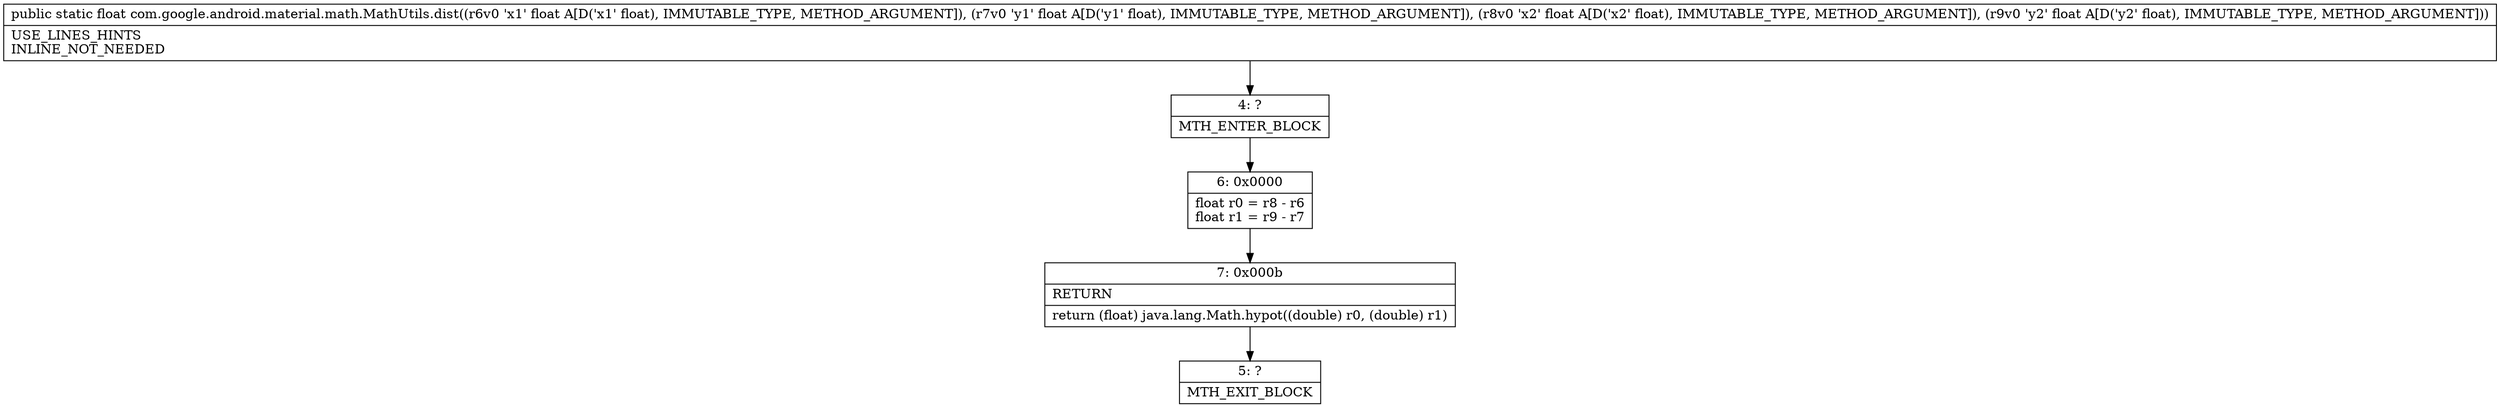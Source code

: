 digraph "CFG forcom.google.android.material.math.MathUtils.dist(FFFF)F" {
Node_4 [shape=record,label="{4\:\ ?|MTH_ENTER_BLOCK\l}"];
Node_6 [shape=record,label="{6\:\ 0x0000|float r0 = r8 \- r6\lfloat r1 = r9 \- r7\l}"];
Node_7 [shape=record,label="{7\:\ 0x000b|RETURN\l|return (float) java.lang.Math.hypot((double) r0, (double) r1)\l}"];
Node_5 [shape=record,label="{5\:\ ?|MTH_EXIT_BLOCK\l}"];
MethodNode[shape=record,label="{public static float com.google.android.material.math.MathUtils.dist((r6v0 'x1' float A[D('x1' float), IMMUTABLE_TYPE, METHOD_ARGUMENT]), (r7v0 'y1' float A[D('y1' float), IMMUTABLE_TYPE, METHOD_ARGUMENT]), (r8v0 'x2' float A[D('x2' float), IMMUTABLE_TYPE, METHOD_ARGUMENT]), (r9v0 'y2' float A[D('y2' float), IMMUTABLE_TYPE, METHOD_ARGUMENT]))  | USE_LINES_HINTS\lINLINE_NOT_NEEDED\l}"];
MethodNode -> Node_4;Node_4 -> Node_6;
Node_6 -> Node_7;
Node_7 -> Node_5;
}

